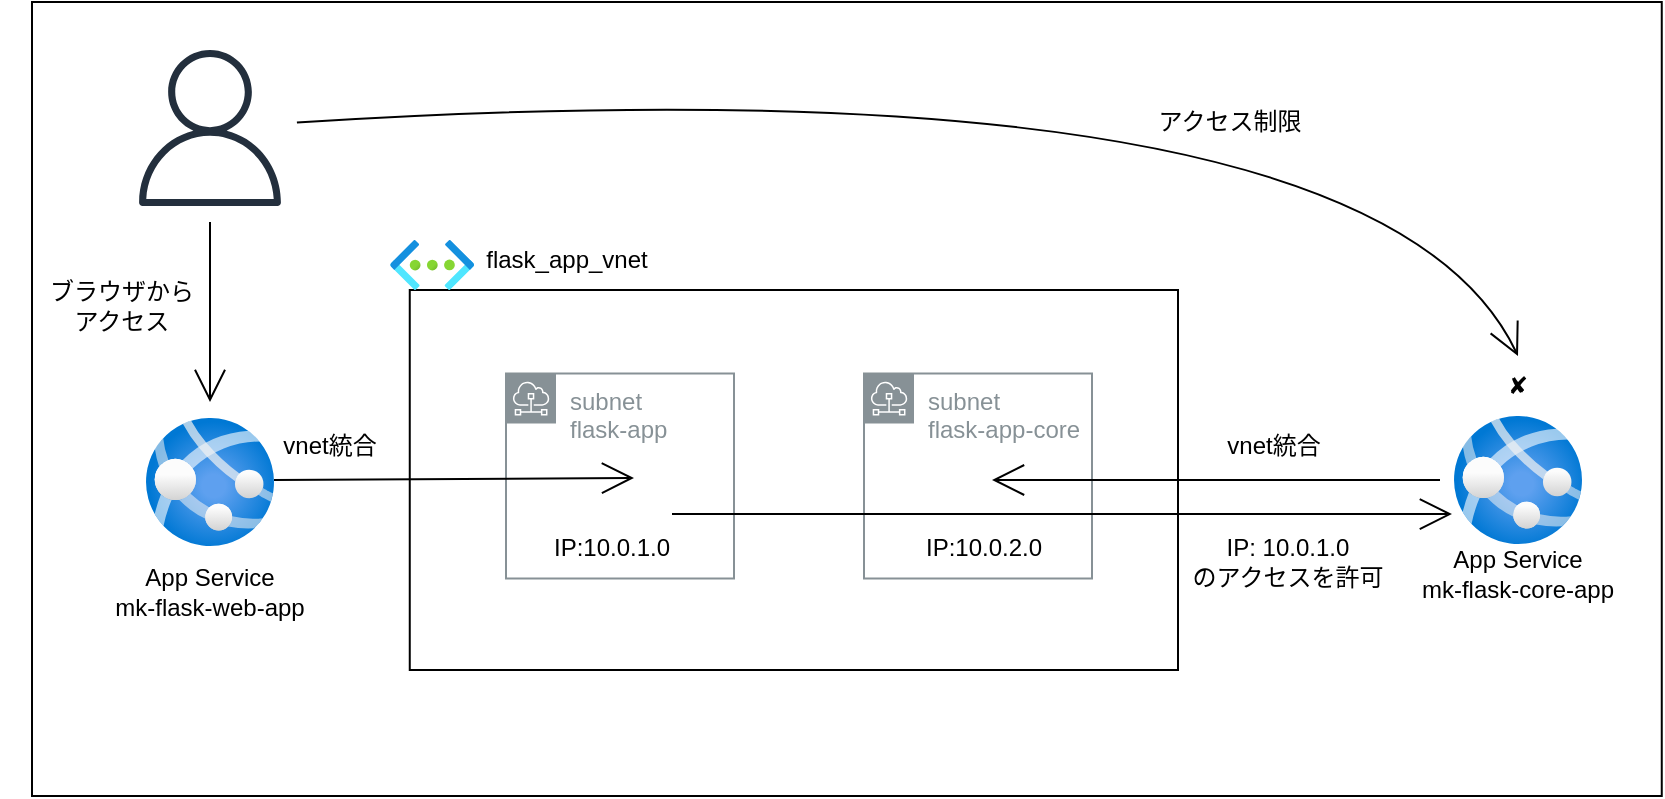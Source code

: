 <mxfile>
    <diagram id="DHRU4lbN4Wugf0_XbcgH" name="ページ1">
        <mxGraphModel dx="911" dy="725" grid="0" gridSize="10" guides="1" tooltips="1" connect="1" arrows="1" fold="1" page="0" pageScale="1" pageWidth="827" pageHeight="1169" math="0" shadow="0">
            <root>
                <mxCell id="0"/>
                <mxCell id="1" parent="0"/>
                <mxCell id="47" value="" style="rounded=0;whiteSpace=wrap;html=1;movable=1;resizable=1;rotatable=1;deletable=1;editable=1;connectable=1;" vertex="1" parent="1">
                    <mxGeometry x="66" y="57" width="814.88" height="397" as="geometry"/>
                </mxCell>
                <mxCell id="11" value="" style="rounded=0;whiteSpace=wrap;html=1;" parent="1" vertex="1">
                    <mxGeometry x="254.88" y="201" width="384.12" height="190" as="geometry"/>
                </mxCell>
                <mxCell id="2" value="" style="aspect=fixed;html=1;points=[];align=center;image;fontSize=12;image=img/lib/azure2/app_services/App_Services.svg;" parent="1" vertex="1">
                    <mxGeometry x="123" y="265" width="64" height="64" as="geometry"/>
                </mxCell>
                <mxCell id="5" value="subnet&lt;br&gt;flask-app" style="sketch=0;outlineConnect=0;gradientColor=none;html=1;whiteSpace=wrap;fontSize=12;fontStyle=0;shape=mxgraph.aws4.group;grIcon=mxgraph.aws4.group_subnet;strokeColor=#879196;fillColor=none;verticalAlign=top;align=left;spacingLeft=30;fontColor=#879196;dashed=0;" parent="1" vertex="1">
                    <mxGeometry x="303" y="242.75" width="114" height="102.5" as="geometry"/>
                </mxCell>
                <mxCell id="6" value="" style="aspect=fixed;html=1;points=[];align=center;image;fontSize=12;image=img/lib/azure2/app_services/App_Services.svg;" parent="1" vertex="1">
                    <mxGeometry x="777" y="264" width="64" height="64" as="geometry"/>
                </mxCell>
                <mxCell id="4" value="" style="aspect=fixed;html=1;points=[];align=center;image;fontSize=12;image=img/lib/azure2/networking/Virtual_Networks.svg;" parent="1" vertex="1">
                    <mxGeometry x="245.12" y="176" width="41.88" height="25" as="geometry"/>
                </mxCell>
                <mxCell id="12" value="flask_app_vnet" style="text;strokeColor=none;fillColor=none;html=1;align=center;verticalAlign=middle;whiteSpace=wrap;rounded=0;" parent="1" vertex="1">
                    <mxGeometry x="287" y="171" width="93" height="30" as="geometry"/>
                </mxCell>
                <mxCell id="13" value="App Service&lt;br&gt;mk-flask-web-app" style="text;strokeColor=none;fillColor=none;html=1;align=center;verticalAlign=middle;whiteSpace=wrap;rounded=0;" parent="1" vertex="1">
                    <mxGeometry x="104" y="337" width="102" height="30" as="geometry"/>
                </mxCell>
                <mxCell id="14" value="App Service&lt;br&gt;mk-flask-core-app" style="text;strokeColor=none;fillColor=none;html=1;align=center;verticalAlign=middle;whiteSpace=wrap;rounded=0;" parent="1" vertex="1">
                    <mxGeometry x="758" y="328" width="102" height="30" as="geometry"/>
                </mxCell>
                <mxCell id="16" value="subnet&lt;br&gt;flask-app-core" style="sketch=0;outlineConnect=0;gradientColor=none;html=1;whiteSpace=wrap;fontSize=12;fontStyle=0;shape=mxgraph.aws4.group;grIcon=mxgraph.aws4.group_subnet;strokeColor=#879196;fillColor=none;verticalAlign=top;align=left;spacingLeft=30;fontColor=#879196;dashed=0;" parent="1" vertex="1">
                    <mxGeometry x="482" y="242.75" width="114" height="102.5" as="geometry"/>
                </mxCell>
                <mxCell id="21" style="edgeStyle=none;curved=1;rounded=0;orthogonalLoop=1;jettySize=auto;html=1;endArrow=open;startSize=14;endSize=14;sourcePerimeterSpacing=8;targetPerimeterSpacing=8;" parent="1" source="20" target="2" edge="1">
                    <mxGeometry relative="1" as="geometry"/>
                </mxCell>
                <mxCell id="24" style="edgeStyle=none;curved=1;rounded=0;orthogonalLoop=1;jettySize=auto;html=1;endArrow=open;startSize=14;endSize=14;sourcePerimeterSpacing=8;targetPerimeterSpacing=8;entryX=0.5;entryY=0;entryDx=0;entryDy=0;" parent="1" source="20" target="27" edge="1">
                    <mxGeometry relative="1" as="geometry">
                        <mxPoint x="729" y="231" as="targetPoint"/>
                        <Array as="points">
                            <mxPoint x="737" y="83"/>
                        </Array>
                    </mxGeometry>
                </mxCell>
                <mxCell id="20" value="" style="sketch=0;outlineConnect=0;fontColor=#232F3E;gradientColor=none;fillColor=#232F3D;strokeColor=none;dashed=0;verticalLabelPosition=bottom;verticalAlign=top;align=center;html=1;fontSize=12;fontStyle=0;aspect=fixed;pointerEvents=1;shape=mxgraph.aws4.user;" parent="1" vertex="1">
                    <mxGeometry x="116" y="81" width="78" height="78" as="geometry"/>
                </mxCell>
                <mxCell id="22" value="ブラウザから&lt;br&gt;アクセス" style="text;strokeColor=none;fillColor=none;html=1;align=center;verticalAlign=middle;whiteSpace=wrap;rounded=0;" parent="1" vertex="1">
                    <mxGeometry x="50" y="194" width="122" height="30" as="geometry"/>
                </mxCell>
                <mxCell id="25" value="アクセス制限" style="text;strokeColor=none;fillColor=none;html=1;align=center;verticalAlign=middle;whiteSpace=wrap;rounded=0;" parent="1" vertex="1">
                    <mxGeometry x="622" y="102" width="86" height="30" as="geometry"/>
                </mxCell>
                <mxCell id="27" value="✘" style="text;strokeColor=none;fillColor=none;html=1;align=center;verticalAlign=middle;whiteSpace=wrap;rounded=0;" parent="1" vertex="1">
                    <mxGeometry x="766" y="234" width="86" height="30" as="geometry"/>
                </mxCell>
                <mxCell id="34" value="" style="edgeStyle=none;orthogonalLoop=1;jettySize=auto;html=1;rounded=0;endArrow=open;startSize=14;endSize=14;sourcePerimeterSpacing=8;targetPerimeterSpacing=8;curved=1;exitX=1;exitY=0.484;exitDx=0;exitDy=0;exitPerimeter=0;" parent="1" source="2" edge="1">
                    <mxGeometry width="140" relative="1" as="geometry">
                        <mxPoint x="267" y="293" as="sourcePoint"/>
                        <mxPoint x="367" y="295" as="targetPoint"/>
                        <Array as="points"/>
                    </mxGeometry>
                </mxCell>
                <mxCell id="37" value="" style="edgeStyle=none;orthogonalLoop=1;jettySize=auto;html=1;rounded=0;endArrow=open;startSize=14;endSize=14;sourcePerimeterSpacing=8;targetPerimeterSpacing=8;curved=1;" parent="1" edge="1">
                    <mxGeometry width="140" relative="1" as="geometry">
                        <mxPoint x="770" y="296" as="sourcePoint"/>
                        <mxPoint x="546" y="296" as="targetPoint"/>
                        <Array as="points"/>
                    </mxGeometry>
                </mxCell>
                <mxCell id="38" value="IP:10.0.1.0" style="text;strokeColor=none;fillColor=none;html=1;align=center;verticalAlign=middle;whiteSpace=wrap;rounded=0;" parent="1" vertex="1">
                    <mxGeometry x="326" y="315.25" width="60" height="30" as="geometry"/>
                </mxCell>
                <mxCell id="39" value="IP:10.0.2.0" style="text;strokeColor=none;fillColor=none;html=1;align=center;verticalAlign=middle;whiteSpace=wrap;rounded=0;" parent="1" vertex="1">
                    <mxGeometry x="512" y="315.25" width="60" height="30" as="geometry"/>
                </mxCell>
                <mxCell id="40" value="" style="edgeStyle=none;orthogonalLoop=1;jettySize=auto;html=1;rounded=0;endArrow=open;startSize=14;endSize=14;sourcePerimeterSpacing=8;targetPerimeterSpacing=8;curved=1;entryX=-0.016;entryY=0.766;entryDx=0;entryDy=0;entryPerimeter=0;" parent="1" edge="1" target="6">
                    <mxGeometry width="140" relative="1" as="geometry">
                        <mxPoint x="386" y="313" as="sourcePoint"/>
                        <mxPoint x="776" y="311" as="targetPoint"/>
                        <Array as="points"/>
                    </mxGeometry>
                </mxCell>
                <mxCell id="42" value="IP: 10.0.1.0&lt;br&gt;のアクセスを許可" style="text;strokeColor=none;fillColor=none;html=1;align=center;verticalAlign=middle;whiteSpace=wrap;rounded=0;" parent="1" vertex="1">
                    <mxGeometry x="633" y="322" width="122" height="30" as="geometry"/>
                </mxCell>
                <mxCell id="45" value="vnet統合" style="text;strokeColor=none;fillColor=none;html=1;align=center;verticalAlign=middle;whiteSpace=wrap;rounded=0;" parent="1" vertex="1">
                    <mxGeometry x="644" y="264" width="86" height="30" as="geometry"/>
                </mxCell>
                <mxCell id="46" value="vnet統合" style="text;strokeColor=none;fillColor=none;html=1;align=center;verticalAlign=middle;whiteSpace=wrap;rounded=0;" parent="1" vertex="1">
                    <mxGeometry x="172" y="264" width="86" height="30" as="geometry"/>
                </mxCell>
            </root>
        </mxGraphModel>
    </diagram>
</mxfile>